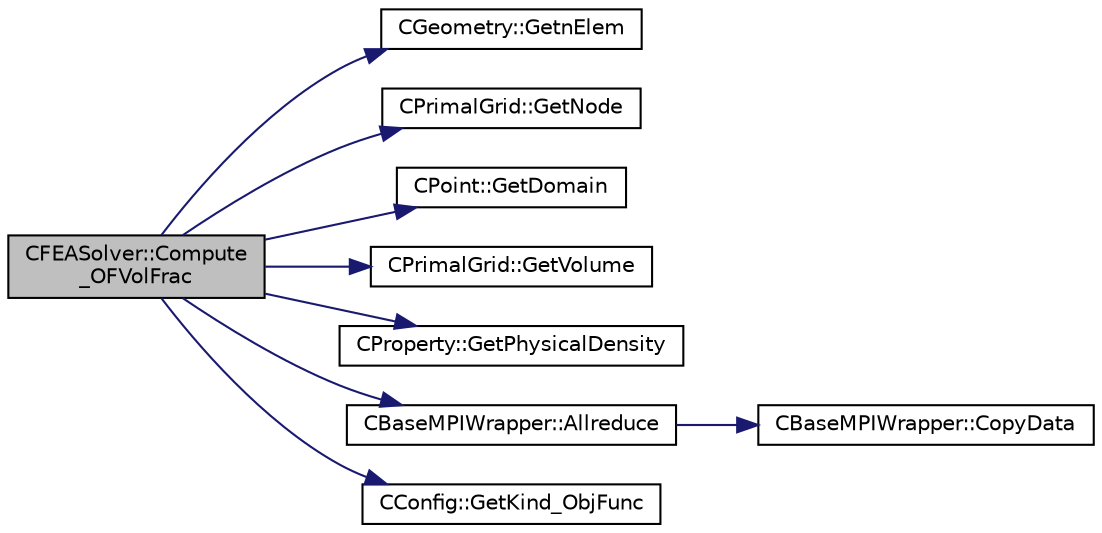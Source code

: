 digraph "CFEASolver::Compute_OFVolFrac"
{
  edge [fontname="Helvetica",fontsize="10",labelfontname="Helvetica",labelfontsize="10"];
  node [fontname="Helvetica",fontsize="10",shape=record];
  rankdir="LR";
  Node407 [label="CFEASolver::Compute\l_OFVolFrac",height=0.2,width=0.4,color="black", fillcolor="grey75", style="filled", fontcolor="black"];
  Node407 -> Node408 [color="midnightblue",fontsize="10",style="solid",fontname="Helvetica"];
  Node408 [label="CGeometry::GetnElem",height=0.2,width=0.4,color="black", fillcolor="white", style="filled",URL="$class_c_geometry.html#a4ae48ec038df1f5ee7c1daadabea5e99",tooltip="Get number of elements. "];
  Node407 -> Node409 [color="midnightblue",fontsize="10",style="solid",fontname="Helvetica"];
  Node409 [label="CPrimalGrid::GetNode",height=0.2,width=0.4,color="black", fillcolor="white", style="filled",URL="$class_c_primal_grid.html#a4fc7b6b6ac5025325c7e68fb56fbeef8",tooltip="A pure virtual member. "];
  Node407 -> Node410 [color="midnightblue",fontsize="10",style="solid",fontname="Helvetica"];
  Node410 [label="CPoint::GetDomain",height=0.2,width=0.4,color="black", fillcolor="white", style="filled",URL="$class_c_point.html#a1d7e22a60d4cfef356af1cba2bab3e55",tooltip="For parallel computation, its indicates if a point must be computed or not. "];
  Node407 -> Node411 [color="midnightblue",fontsize="10",style="solid",fontname="Helvetica"];
  Node411 [label="CPrimalGrid::GetVolume",height=0.2,width=0.4,color="black", fillcolor="white", style="filled",URL="$class_c_primal_grid.html#a8b4a5f75e165f0d6f27d59d5039be9b6",tooltip="Get the center of gravity of an element (including edges). "];
  Node407 -> Node412 [color="midnightblue",fontsize="10",style="solid",fontname="Helvetica"];
  Node412 [label="CProperty::GetPhysicalDensity",height=0.2,width=0.4,color="black", fillcolor="white", style="filled",URL="$class_c_property.html#a0c0c3778fe99294e3b156bebb5c87d4b",tooltip="Get the value of the Physical density. "];
  Node407 -> Node413 [color="midnightblue",fontsize="10",style="solid",fontname="Helvetica"];
  Node413 [label="CBaseMPIWrapper::Allreduce",height=0.2,width=0.4,color="black", fillcolor="white", style="filled",URL="$class_c_base_m_p_i_wrapper.html#a637b6fd917a8ca91ce748ba88e0d66b6"];
  Node413 -> Node414 [color="midnightblue",fontsize="10",style="solid",fontname="Helvetica"];
  Node414 [label="CBaseMPIWrapper::CopyData",height=0.2,width=0.4,color="black", fillcolor="white", style="filled",URL="$class_c_base_m_p_i_wrapper.html#a4725cc1dd65b161b483e812a538a5e36"];
  Node407 -> Node415 [color="midnightblue",fontsize="10",style="solid",fontname="Helvetica"];
  Node415 [label="CConfig::GetKind_ObjFunc",height=0.2,width=0.4,color="black", fillcolor="white", style="filled",URL="$class_c_config.html#a2d4389021feaed9f2e62f0475f73a718",tooltip="Get the kind of objective function. There are several options: Drag coefficient, Lift coefficient..."];
}
